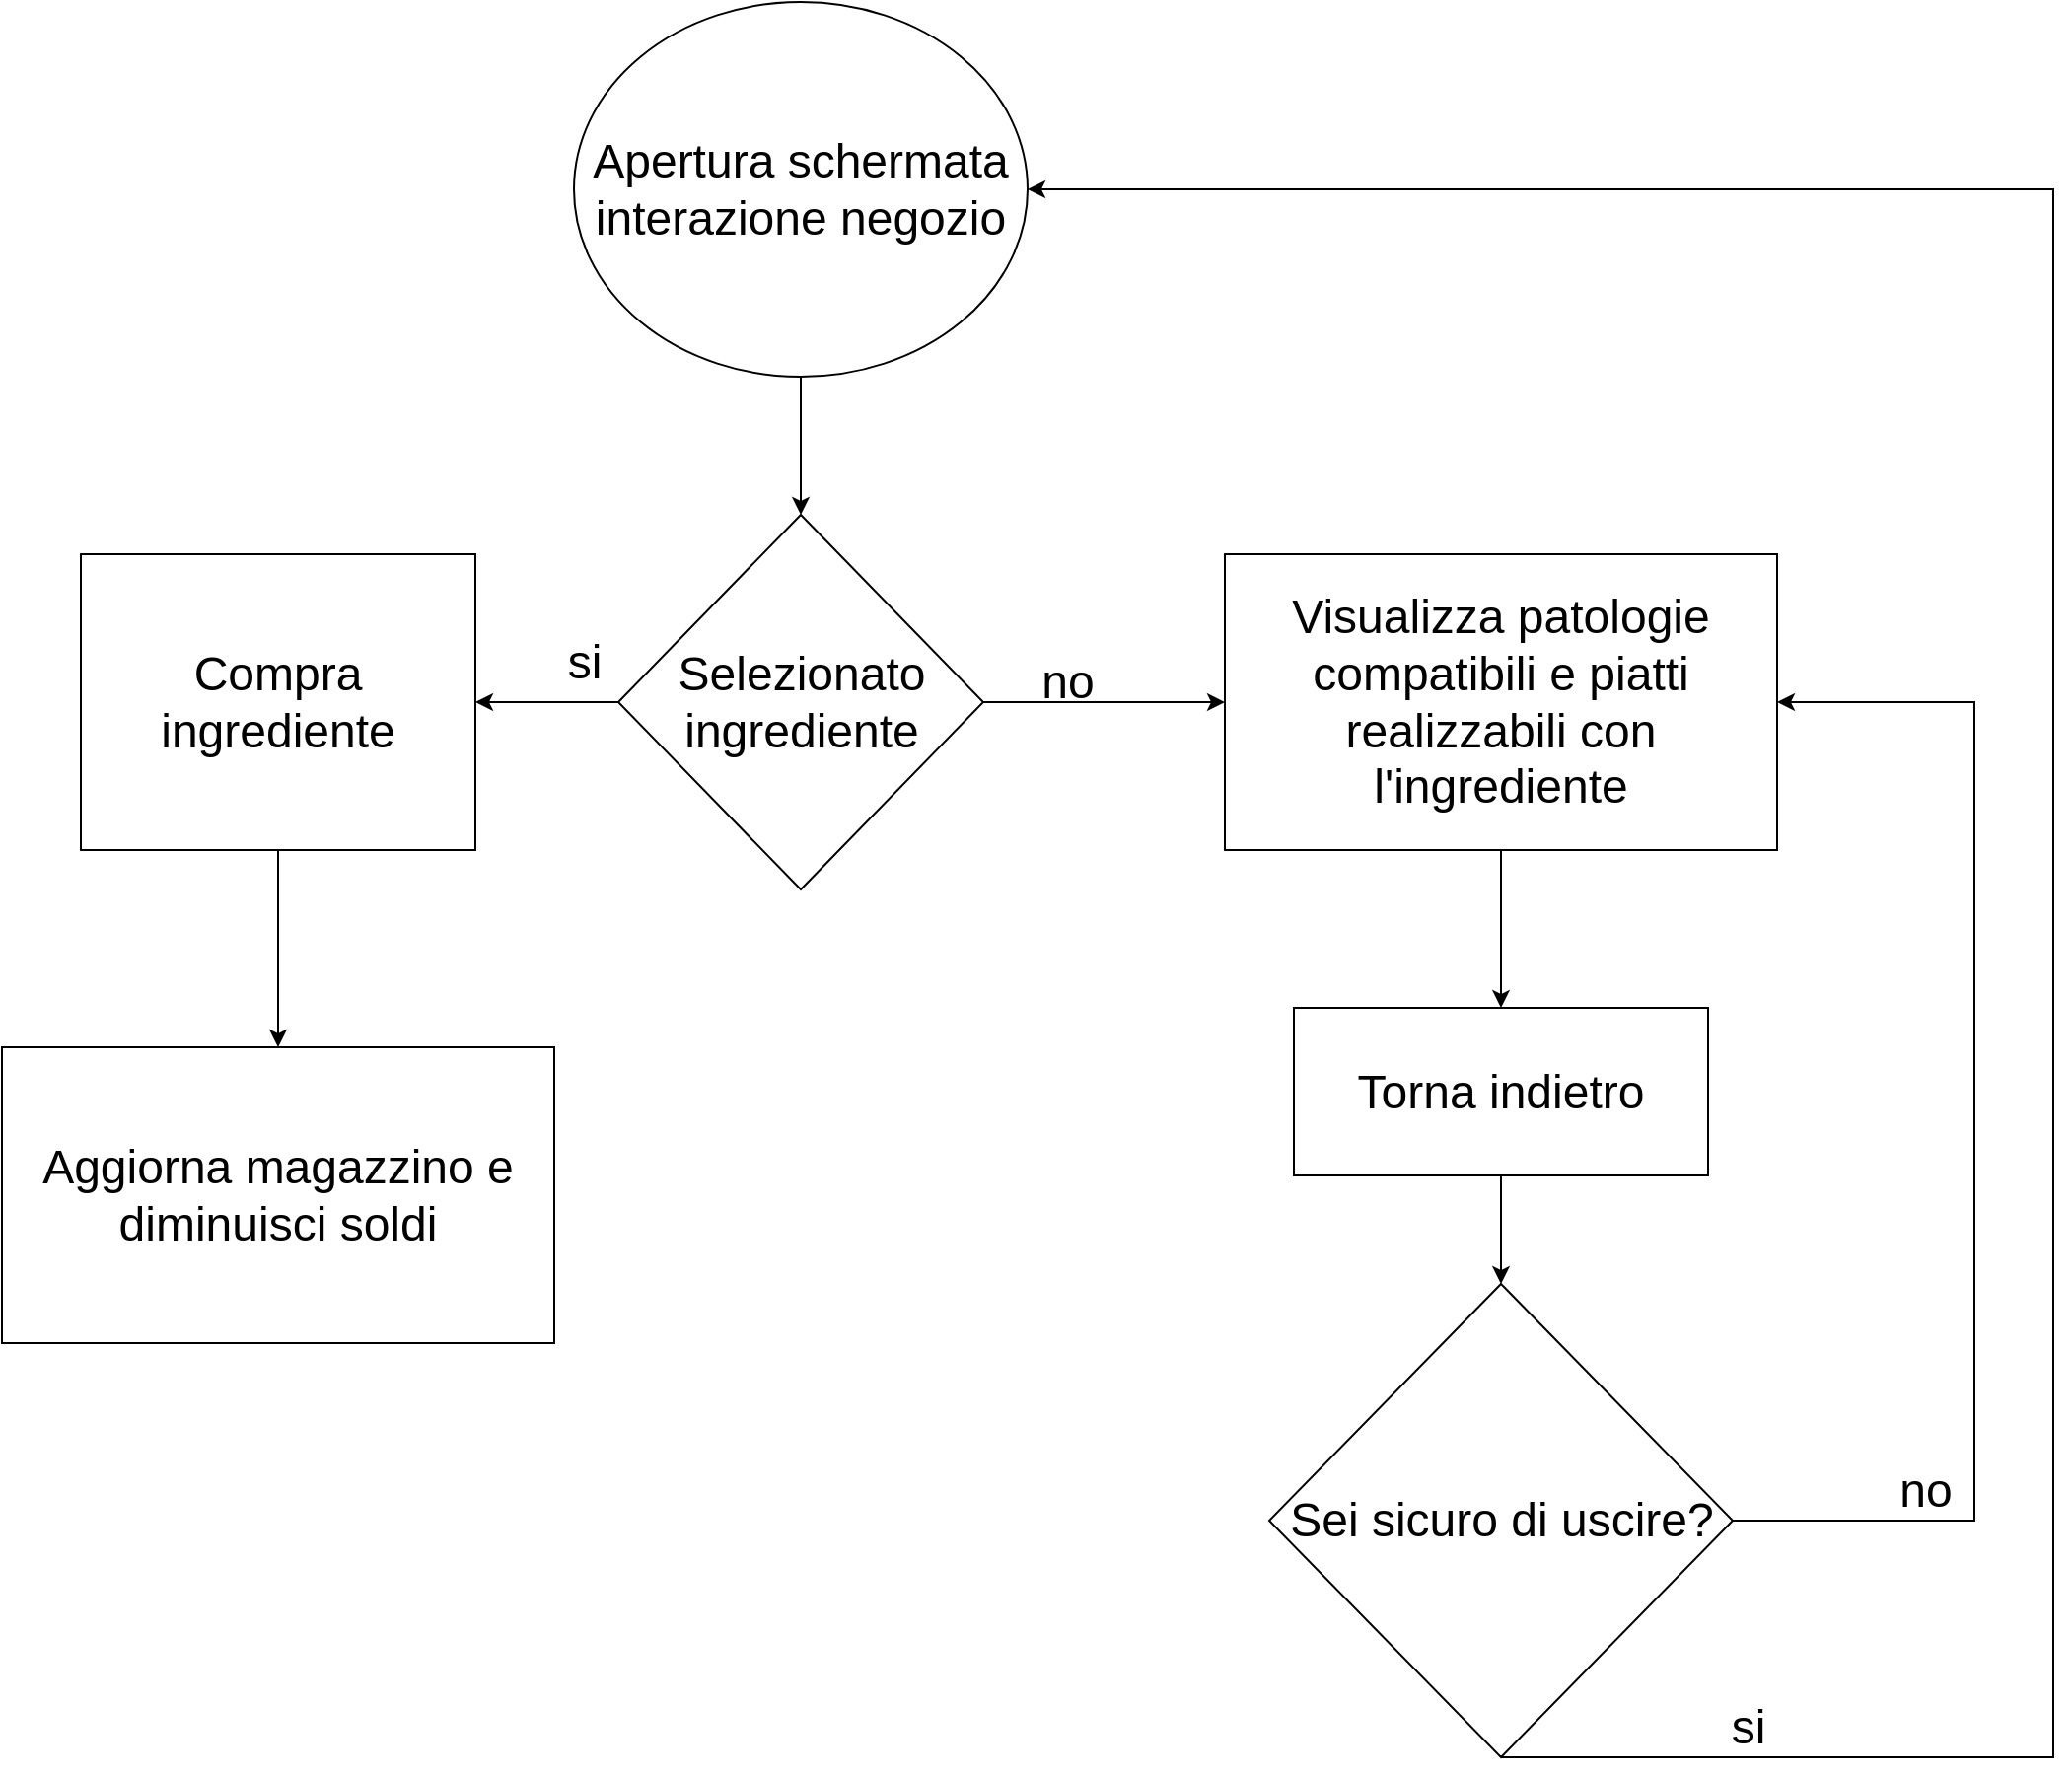 <mxfile version="18.0.5" type="device"><diagram id="ISdyqh9uEjT6HNJVzfY7" name="Page-1"><mxGraphModel dx="2737" dy="889" grid="1" gridSize="10" guides="1" tooltips="1" connect="1" arrows="1" fold="1" page="1" pageScale="1" pageWidth="850" pageHeight="1100" math="0" shadow="0"><root><mxCell id="0"/><mxCell id="1" parent="0"/><mxCell id="4dXPI7KWilZhXQsW0AYG-1" style="edgeStyle=orthogonalEdgeStyle;rounded=0;orthogonalLoop=1;jettySize=auto;html=1;exitX=0.5;exitY=1;exitDx=0;exitDy=0;entryX=0.5;entryY=0;entryDx=0;entryDy=0;fontSize=24;" edge="1" parent="1" source="4dXPI7KWilZhXQsW0AYG-2" target="4dXPI7KWilZhXQsW0AYG-5"><mxGeometry relative="1" as="geometry"/></mxCell><mxCell id="4dXPI7KWilZhXQsW0AYG-2" value="Apertura schermata interazione negozio" style="ellipse;whiteSpace=wrap;html=1;fontSize=24;" vertex="1" parent="1"><mxGeometry x="70" y="180" width="230" height="190" as="geometry"/></mxCell><mxCell id="4dXPI7KWilZhXQsW0AYG-3" style="edgeStyle=orthogonalEdgeStyle;rounded=0;orthogonalLoop=1;jettySize=auto;html=1;exitX=0;exitY=0.5;exitDx=0;exitDy=0;fontSize=24;" edge="1" parent="1" source="4dXPI7KWilZhXQsW0AYG-5" target="4dXPI7KWilZhXQsW0AYG-7"><mxGeometry relative="1" as="geometry"/></mxCell><mxCell id="4dXPI7KWilZhXQsW0AYG-4" style="edgeStyle=orthogonalEdgeStyle;rounded=0;orthogonalLoop=1;jettySize=auto;html=1;exitX=1;exitY=0.5;exitDx=0;exitDy=0;fontSize=24;" edge="1" parent="1" source="4dXPI7KWilZhXQsW0AYG-5" target="4dXPI7KWilZhXQsW0AYG-27"><mxGeometry relative="1" as="geometry"><mxPoint x="412.5" y="785" as="sourcePoint"/></mxGeometry></mxCell><mxCell id="4dXPI7KWilZhXQsW0AYG-5" value="Selezionato ingrediente" style="rhombus;whiteSpace=wrap;html=1;fontSize=24;" vertex="1" parent="1"><mxGeometry x="92.5" y="440" width="185" height="190" as="geometry"/></mxCell><mxCell id="4dXPI7KWilZhXQsW0AYG-6" style="edgeStyle=orthogonalEdgeStyle;rounded=0;orthogonalLoop=1;jettySize=auto;html=1;exitX=0.5;exitY=1;exitDx=0;exitDy=0;entryX=0.5;entryY=0;entryDx=0;entryDy=0;fontSize=24;" edge="1" parent="1" source="4dXPI7KWilZhXQsW0AYG-7" target="4dXPI7KWilZhXQsW0AYG-30"><mxGeometry relative="1" as="geometry"><mxPoint x="-80" y="710" as="targetPoint"/><mxPoint x="-40" y="680" as="sourcePoint"/></mxGeometry></mxCell><mxCell id="4dXPI7KWilZhXQsW0AYG-7" value="Compra ingrediente" style="rounded=0;whiteSpace=wrap;html=1;fontSize=24;" vertex="1" parent="1"><mxGeometry x="-180" y="460" width="200" height="150" as="geometry"/></mxCell><mxCell id="4dXPI7KWilZhXQsW0AYG-8" value="si" style="text;html=1;align=center;verticalAlign=middle;resizable=0;points=[];autosize=1;strokeColor=none;fillColor=none;fontSize=24;" vertex="1" parent="1"><mxGeometry x="60" y="500" width="30" height="30" as="geometry"/></mxCell><mxCell id="4dXPI7KWilZhXQsW0AYG-9" style="edgeStyle=orthogonalEdgeStyle;rounded=0;orthogonalLoop=1;jettySize=auto;html=1;exitX=0.5;exitY=1;exitDx=0;exitDy=0;entryX=0.5;entryY=0;entryDx=0;entryDy=0;fontSize=24;" edge="1" parent="1" source="4dXPI7KWilZhXQsW0AYG-27" target="4dXPI7KWilZhXQsW0AYG-12"><mxGeometry relative="1" as="geometry"/></mxCell><mxCell id="4dXPI7KWilZhXQsW0AYG-10" value="no" style="text;html=1;align=center;verticalAlign=middle;resizable=0;points=[];autosize=1;strokeColor=none;fillColor=none;fontSize=24;" vertex="1" parent="1"><mxGeometry x="300" y="510" width="40" height="30" as="geometry"/></mxCell><mxCell id="4dXPI7KWilZhXQsW0AYG-11" style="edgeStyle=orthogonalEdgeStyle;rounded=0;orthogonalLoop=1;jettySize=auto;html=1;exitX=0.5;exitY=1;exitDx=0;exitDy=0;entryX=0.5;entryY=0;entryDx=0;entryDy=0;fontSize=24;" edge="1" parent="1" source="4dXPI7KWilZhXQsW0AYG-12" target="4dXPI7KWilZhXQsW0AYG-15"><mxGeometry relative="1" as="geometry"/></mxCell><mxCell id="4dXPI7KWilZhXQsW0AYG-12" value="Torna indietro" style="whiteSpace=wrap;html=1;fontSize=24;" vertex="1" parent="1"><mxGeometry x="435" y="690" width="210" height="85" as="geometry"/></mxCell><mxCell id="4dXPI7KWilZhXQsW0AYG-13" style="edgeStyle=orthogonalEdgeStyle;rounded=0;orthogonalLoop=1;jettySize=auto;html=1;exitX=1;exitY=0.5;exitDx=0;exitDy=0;entryX=1;entryY=0.5;entryDx=0;entryDy=0;fontSize=24;" edge="1" parent="1" source="4dXPI7KWilZhXQsW0AYG-15" target="4dXPI7KWilZhXQsW0AYG-27"><mxGeometry relative="1" as="geometry"><Array as="points"><mxPoint x="780" y="950"/><mxPoint x="780" y="535"/></Array></mxGeometry></mxCell><mxCell id="4dXPI7KWilZhXQsW0AYG-14" style="edgeStyle=orthogonalEdgeStyle;rounded=0;orthogonalLoop=1;jettySize=auto;html=1;exitX=0.5;exitY=1;exitDx=0;exitDy=0;fontSize=24;entryX=1;entryY=0.5;entryDx=0;entryDy=0;" edge="1" parent="1" source="4dXPI7KWilZhXQsW0AYG-15" target="4dXPI7KWilZhXQsW0AYG-2"><mxGeometry relative="1" as="geometry"><mxPoint x="451.6" y="1200" as="targetPoint"/><Array as="points"><mxPoint x="820" y="1070"/><mxPoint x="820" y="275"/></Array></mxGeometry></mxCell><mxCell id="4dXPI7KWilZhXQsW0AYG-15" value="Sei sicuro di uscire?" style="rhombus;whiteSpace=wrap;html=1;fontSize=24;" vertex="1" parent="1"><mxGeometry x="422.5" y="830" width="235" height="240" as="geometry"/></mxCell><mxCell id="4dXPI7KWilZhXQsW0AYG-16" value="no" style="text;html=1;align=center;verticalAlign=middle;resizable=0;points=[];autosize=1;strokeColor=none;fillColor=none;fontSize=24;" vertex="1" parent="1"><mxGeometry x="735" y="920" width="40" height="30" as="geometry"/></mxCell><mxCell id="4dXPI7KWilZhXQsW0AYG-27" value="Visualizza patologie compatibili e piatti realizzabili con l'ingrediente" style="rounded=0;whiteSpace=wrap;html=1;fontSize=24;" vertex="1" parent="1"><mxGeometry x="400" y="460" width="280" height="150" as="geometry"/></mxCell><mxCell id="4dXPI7KWilZhXQsW0AYG-28" value="si" style="text;html=1;align=center;verticalAlign=middle;resizable=0;points=[];autosize=1;strokeColor=none;fillColor=none;fontSize=24;" vertex="1" parent="1"><mxGeometry x="650" y="1040" width="30" height="30" as="geometry"/></mxCell><mxCell id="4dXPI7KWilZhXQsW0AYG-30" value="Aggiorna magazzino e diminuisci soldi" style="rounded=0;whiteSpace=wrap;html=1;fontSize=24;" vertex="1" parent="1"><mxGeometry x="-220" y="710" width="280" height="150" as="geometry"/></mxCell></root></mxGraphModel></diagram></mxfile>